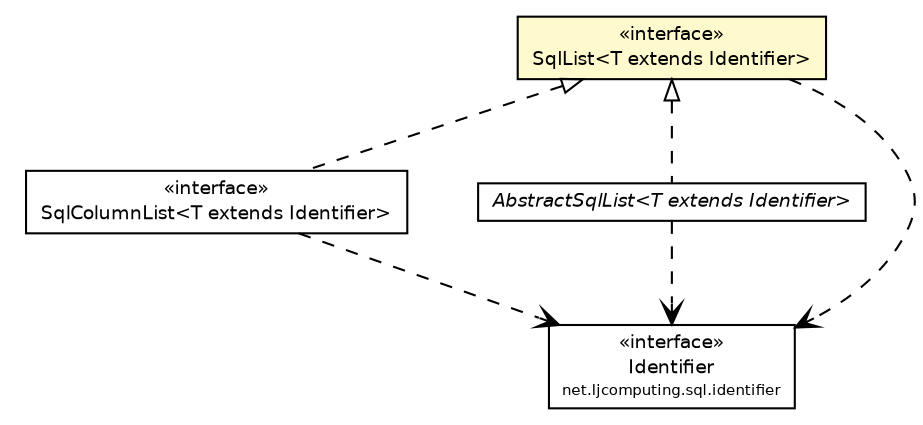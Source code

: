 #!/usr/local/bin/dot
#
# Class diagram 
# Generated by UMLGraph version R5_6 (http://www.umlgraph.org/)
#

digraph G {
	edge [fontname="Helvetica",fontsize=10,labelfontname="Helvetica",labelfontsize=10];
	node [fontname="Helvetica",fontsize=10,shape=plaintext];
	nodesep=0.25;
	ranksep=0.5;
	// net.ljcomputing.sql.collection.SqlColumnList<T extends net.ljcomputing.sql.identifier.Identifier>
	c898 [label=<<table title="net.ljcomputing.sql.collection.SqlColumnList" border="0" cellborder="1" cellspacing="0" cellpadding="2" port="p" href="./SqlColumnList.html">
		<tr><td><table border="0" cellspacing="0" cellpadding="1">
<tr><td align="center" balign="center"> &#171;interface&#187; </td></tr>
<tr><td align="center" balign="center"> SqlColumnList&lt;T extends Identifier&gt; </td></tr>
		</table></td></tr>
		</table>>, URL="./SqlColumnList.html", fontname="Helvetica", fontcolor="black", fontsize=9.0];
	// net.ljcomputing.sql.collection.AbstractSqlList<T extends net.ljcomputing.sql.identifier.Identifier>
	c899 [label=<<table title="net.ljcomputing.sql.collection.AbstractSqlList" border="0" cellborder="1" cellspacing="0" cellpadding="2" port="p" href="./AbstractSqlList.html">
		<tr><td><table border="0" cellspacing="0" cellpadding="1">
<tr><td align="center" balign="center"><font face="Helvetica-Oblique"> AbstractSqlList&lt;T extends Identifier&gt; </font></td></tr>
		</table></td></tr>
		</table>>, URL="./AbstractSqlList.html", fontname="Helvetica", fontcolor="black", fontsize=9.0];
	// net.ljcomputing.sql.collection.SqlList<T extends net.ljcomputing.sql.identifier.Identifier>
	c901 [label=<<table title="net.ljcomputing.sql.collection.SqlList" border="0" cellborder="1" cellspacing="0" cellpadding="2" port="p" bgcolor="lemonChiffon" href="./SqlList.html">
		<tr><td><table border="0" cellspacing="0" cellpadding="1">
<tr><td align="center" balign="center"> &#171;interface&#187; </td></tr>
<tr><td align="center" balign="center"> SqlList&lt;T extends Identifier&gt; </td></tr>
		</table></td></tr>
		</table>>, URL="./SqlList.html", fontname="Helvetica", fontcolor="black", fontsize=9.0];
	// net.ljcomputing.sql.identifier.Identifier
	c908 [label=<<table title="net.ljcomputing.sql.identifier.Identifier" border="0" cellborder="1" cellspacing="0" cellpadding="2" port="p" href="../identifier/Identifier.html">
		<tr><td><table border="0" cellspacing="0" cellpadding="1">
<tr><td align="center" balign="center"> &#171;interface&#187; </td></tr>
<tr><td align="center" balign="center"> Identifier </td></tr>
<tr><td align="center" balign="center"><font point-size="7.0"> net.ljcomputing.sql.identifier </font></td></tr>
		</table></td></tr>
		</table>>, URL="../identifier/Identifier.html", fontname="Helvetica", fontcolor="black", fontsize=9.0];
	//net.ljcomputing.sql.collection.SqlColumnList<T extends net.ljcomputing.sql.identifier.Identifier> implements net.ljcomputing.sql.collection.SqlList<T extends net.ljcomputing.sql.identifier.Identifier>
	c901:p -> c898:p [dir=back,arrowtail=empty,style=dashed];
	//net.ljcomputing.sql.collection.AbstractSqlList<T extends net.ljcomputing.sql.identifier.Identifier> implements net.ljcomputing.sql.collection.SqlList<T extends net.ljcomputing.sql.identifier.Identifier>
	c901:p -> c899:p [dir=back,arrowtail=empty,style=dashed];
	// net.ljcomputing.sql.collection.SqlColumnList<T extends net.ljcomputing.sql.identifier.Identifier> DEPEND net.ljcomputing.sql.identifier.Identifier
	c898:p -> c908:p [taillabel="", label="", headlabel="", fontname="Helvetica", fontcolor="black", fontsize=10.0, color="black", arrowhead=open, style=dashed];
	// net.ljcomputing.sql.collection.AbstractSqlList<T extends net.ljcomputing.sql.identifier.Identifier> DEPEND net.ljcomputing.sql.identifier.Identifier
	c899:p -> c908:p [taillabel="", label="", headlabel="", fontname="Helvetica", fontcolor="black", fontsize=10.0, color="black", arrowhead=open, style=dashed];
	// net.ljcomputing.sql.collection.SqlList<T extends net.ljcomputing.sql.identifier.Identifier> DEPEND net.ljcomputing.sql.identifier.Identifier
	c901:p -> c908:p [taillabel="", label="", headlabel="", fontname="Helvetica", fontcolor="black", fontsize=10.0, color="black", arrowhead=open, style=dashed];
}

